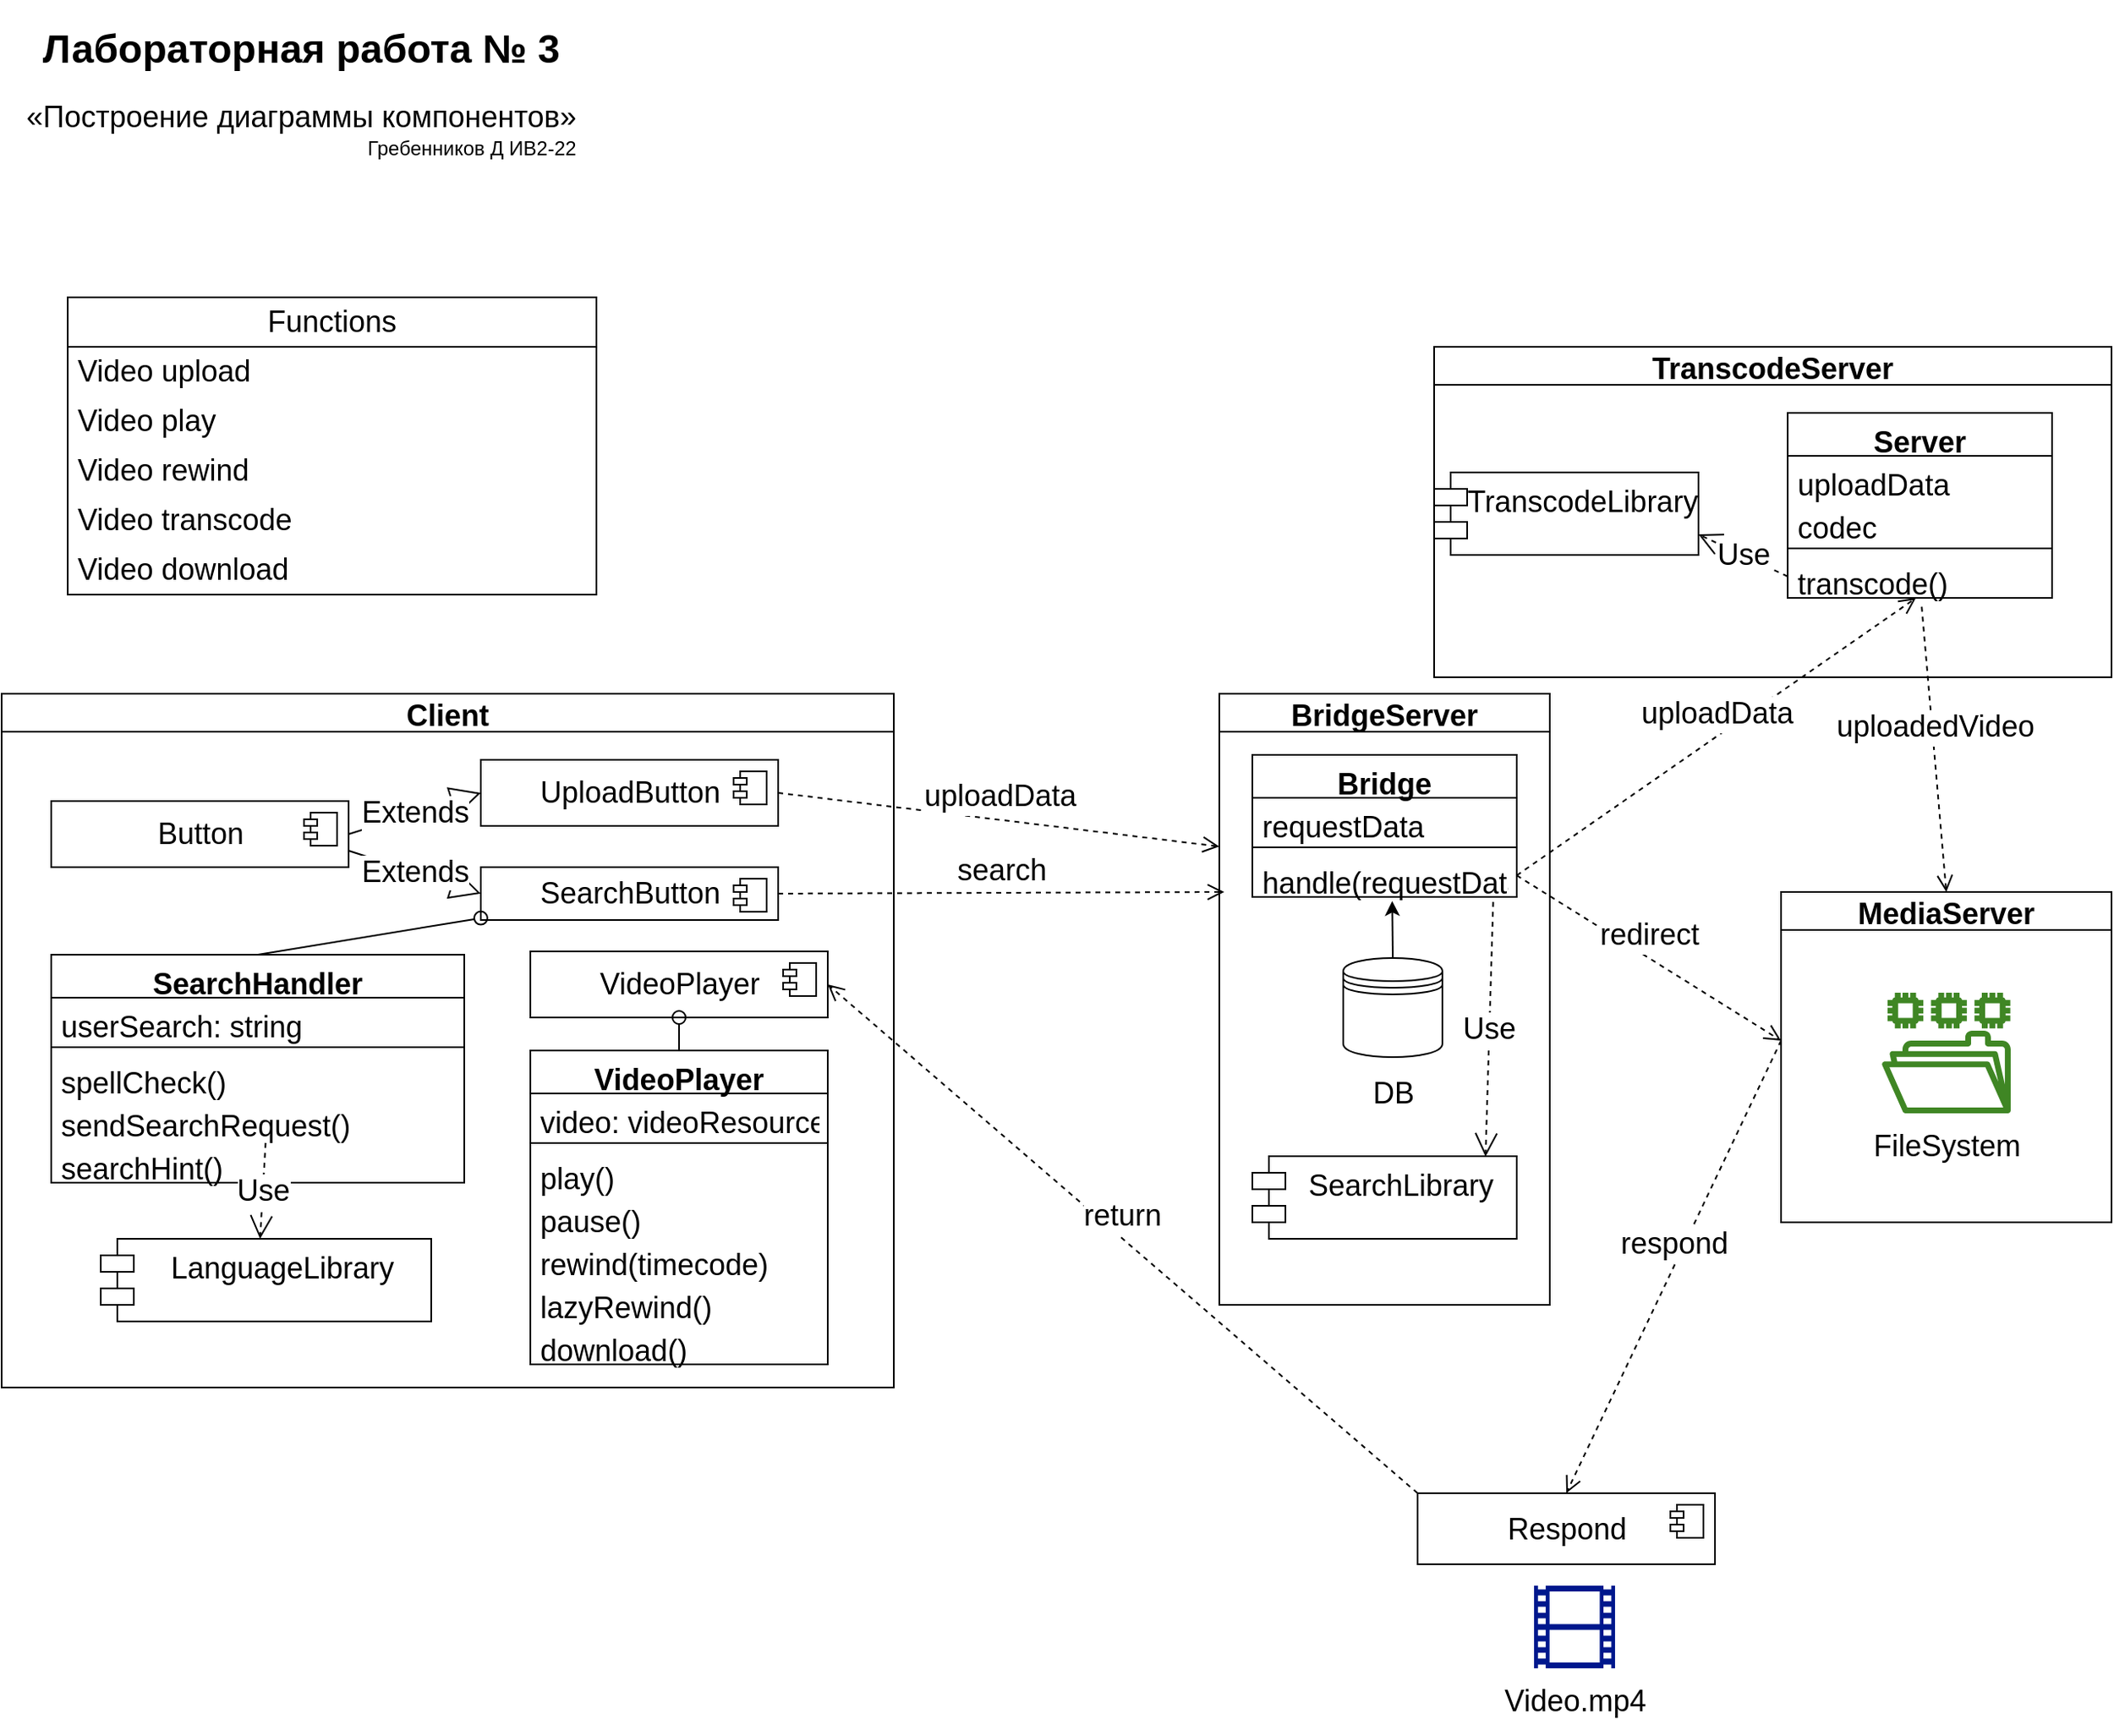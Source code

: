 <mxfile version="20.7.4" type="device"><diagram id="AMP9w-0ARjAoKq4xVmPw" name="Страница 1"><mxGraphModel dx="1387" dy="796" grid="1" gridSize="10" guides="1" tooltips="1" connect="1" arrows="1" fold="1" page="1" pageScale="1" pageWidth="827" pageHeight="1169" math="0" shadow="0"><root><mxCell id="0"/><mxCell id="1" parent="0"/><mxCell id="_URznt8AMzR_YGcpaNOx-1" value="&lt;h1 style=&quot;line-height: 120%;&quot; align=&quot;center&quot;&gt;Лабораторная работа № 3&lt;/h1&gt;&lt;div align=&quot;center&quot;&gt;&lt;font style=&quot;font-size: 18px;&quot;&gt;«Построение диаграммы компонентов»&lt;/font&gt;&lt;/div&gt;&lt;div align=&quot;right&quot;&gt;Гребенников Д ИВ2-22&lt;br&gt;&lt;/div&gt;" style="text;html=1;strokeColor=none;fillColor=none;spacing=5;spacingTop=-20;whiteSpace=wrap;overflow=hidden;rounded=0;" parent="1" vertex="1"><mxGeometry x="10" y="70" width="410" height="100" as="geometry"/></mxCell><mxCell id="_URznt8AMzR_YGcpaNOx-2" value="Functions" style="swimlane;fontStyle=0;childLayout=stackLayout;horizontal=1;startSize=30;horizontalStack=0;resizeParent=1;resizeParentMax=0;resizeLast=0;collapsible=1;marginBottom=0;whiteSpace=wrap;html=1;fontSize=18;" parent="1" vertex="1"><mxGeometry x="40" y="240" width="320" height="180" as="geometry"/></mxCell><mxCell id="_URznt8AMzR_YGcpaNOx-3" value="Video upload" style="text;strokeColor=none;fillColor=none;align=left;verticalAlign=middle;spacingLeft=4;spacingRight=4;overflow=hidden;points=[[0,0.5],[1,0.5]];portConstraint=eastwest;rotatable=0;whiteSpace=wrap;html=1;fontSize=18;" parent="_URznt8AMzR_YGcpaNOx-2" vertex="1"><mxGeometry y="30" width="320" height="30" as="geometry"/></mxCell><mxCell id="_URznt8AMzR_YGcpaNOx-4" value="Video play" style="text;strokeColor=none;fillColor=none;align=left;verticalAlign=middle;spacingLeft=4;spacingRight=4;overflow=hidden;points=[[0,0.5],[1,0.5]];portConstraint=eastwest;rotatable=0;whiteSpace=wrap;html=1;fontSize=18;" parent="_URznt8AMzR_YGcpaNOx-2" vertex="1"><mxGeometry y="60" width="320" height="30" as="geometry"/></mxCell><mxCell id="_URznt8AMzR_YGcpaNOx-5" value="Video rewind" style="text;strokeColor=none;fillColor=none;align=left;verticalAlign=middle;spacingLeft=4;spacingRight=4;overflow=hidden;points=[[0,0.5],[1,0.5]];portConstraint=eastwest;rotatable=0;whiteSpace=wrap;html=1;fontSize=18;" parent="_URznt8AMzR_YGcpaNOx-2" vertex="1"><mxGeometry y="90" width="320" height="30" as="geometry"/></mxCell><mxCell id="_URznt8AMzR_YGcpaNOx-6" value="Video transcode" style="text;strokeColor=none;fillColor=none;align=left;verticalAlign=middle;spacingLeft=4;spacingRight=4;overflow=hidden;points=[[0,0.5],[1,0.5]];portConstraint=eastwest;rotatable=0;whiteSpace=wrap;html=1;fontSize=18;" parent="_URznt8AMzR_YGcpaNOx-2" vertex="1"><mxGeometry y="120" width="320" height="30" as="geometry"/></mxCell><mxCell id="_URznt8AMzR_YGcpaNOx-7" value="Video download" style="text;strokeColor=none;fillColor=none;align=left;verticalAlign=middle;spacingLeft=4;spacingRight=4;overflow=hidden;points=[[0,0.5],[1,0.5]];portConstraint=eastwest;rotatable=0;whiteSpace=wrap;html=1;fontSize=18;" parent="_URznt8AMzR_YGcpaNOx-2" vertex="1"><mxGeometry y="150" width="320" height="30" as="geometry"/></mxCell><mxCell id="_URznt8AMzR_YGcpaNOx-14" value="Client" style="swimlane;fontSize=18;startSize=23;" parent="1" vertex="1"><mxGeometry y="480" width="540" height="420" as="geometry"/></mxCell><mxCell id="_URznt8AMzR_YGcpaNOx-28" value="SearchButton" style="html=1;dropTarget=0;fontSize=18;" parent="_URznt8AMzR_YGcpaNOx-14" vertex="1"><mxGeometry x="290" y="105" width="180" height="32" as="geometry"/></mxCell><mxCell id="_URznt8AMzR_YGcpaNOx-29" value="" style="shape=module;jettyWidth=8;jettyHeight=4;fontSize=18;" parent="_URznt8AMzR_YGcpaNOx-28" vertex="1"><mxGeometry x="1" width="20" height="20" relative="1" as="geometry"><mxPoint x="-27" y="7" as="offset"/></mxGeometry></mxCell><mxCell id="_URznt8AMzR_YGcpaNOx-35" value="SearchHandler" style="swimlane;fontStyle=1;align=center;verticalAlign=top;childLayout=stackLayout;horizontal=1;startSize=26;horizontalStack=0;resizeParent=1;resizeParentMax=0;resizeLast=0;collapsible=1;marginBottom=0;fontSize=18;" parent="_URznt8AMzR_YGcpaNOx-14" vertex="1"><mxGeometry x="30" y="158" width="250" height="138" as="geometry"/></mxCell><mxCell id="_URznt8AMzR_YGcpaNOx-36" value="userSearch: string" style="text;strokeColor=none;fillColor=none;align=left;verticalAlign=top;spacingLeft=4;spacingRight=4;overflow=hidden;rotatable=0;points=[[0,0.5],[1,0.5]];portConstraint=eastwest;fontSize=18;" parent="_URznt8AMzR_YGcpaNOx-35" vertex="1"><mxGeometry y="26" width="250" height="26" as="geometry"/></mxCell><mxCell id="_URznt8AMzR_YGcpaNOx-37" value="" style="line;strokeWidth=1;fillColor=none;align=left;verticalAlign=middle;spacingTop=-1;spacingLeft=3;spacingRight=3;rotatable=0;labelPosition=right;points=[];portConstraint=eastwest;strokeColor=inherit;fontSize=18;" parent="_URznt8AMzR_YGcpaNOx-35" vertex="1"><mxGeometry y="52" width="250" height="8" as="geometry"/></mxCell><mxCell id="_URznt8AMzR_YGcpaNOx-38" value="spellCheck()" style="text;strokeColor=none;fillColor=none;align=left;verticalAlign=top;spacingLeft=4;spacingRight=4;overflow=hidden;rotatable=0;points=[[0,0.5],[1,0.5]];portConstraint=eastwest;fontSize=18;" parent="_URznt8AMzR_YGcpaNOx-35" vertex="1"><mxGeometry y="60" width="250" height="26" as="geometry"/></mxCell><mxCell id="_URznt8AMzR_YGcpaNOx-41" value="sendSearchRequest()" style="text;strokeColor=none;fillColor=none;align=left;verticalAlign=top;spacingLeft=4;spacingRight=4;overflow=hidden;rotatable=0;points=[[0,0.5],[1,0.5]];portConstraint=eastwest;fontSize=18;" parent="_URznt8AMzR_YGcpaNOx-35" vertex="1"><mxGeometry y="86" width="250" height="26" as="geometry"/></mxCell><mxCell id="d-zyENk_eW4cVrzqaUVA-2" value="searchHint()" style="text;strokeColor=none;fillColor=none;align=left;verticalAlign=top;spacingLeft=4;spacingRight=4;overflow=hidden;rotatable=0;points=[[0,0.5],[1,0.5]];portConstraint=eastwest;fontSize=18;" vertex="1" parent="_URznt8AMzR_YGcpaNOx-35"><mxGeometry y="112" width="250" height="26" as="geometry"/></mxCell><mxCell id="_URznt8AMzR_YGcpaNOx-42" value="UploadButton" style="html=1;dropTarget=0;fontSize=18;" parent="_URznt8AMzR_YGcpaNOx-14" vertex="1"><mxGeometry x="290" y="40" width="180" height="40" as="geometry"/></mxCell><mxCell id="_URznt8AMzR_YGcpaNOx-43" value="" style="shape=module;jettyWidth=8;jettyHeight=4;fontSize=18;" parent="_URznt8AMzR_YGcpaNOx-42" vertex="1"><mxGeometry x="1" width="20" height="20" relative="1" as="geometry"><mxPoint x="-27" y="7" as="offset"/></mxGeometry></mxCell><mxCell id="_URznt8AMzR_YGcpaNOx-49" value="Button" style="html=1;dropTarget=0;fontSize=18;" parent="_URznt8AMzR_YGcpaNOx-14" vertex="1"><mxGeometry x="30" y="65" width="180" height="40" as="geometry"/></mxCell><mxCell id="_URznt8AMzR_YGcpaNOx-50" value="" style="shape=module;jettyWidth=8;jettyHeight=4;fontSize=18;" parent="_URznt8AMzR_YGcpaNOx-49" vertex="1"><mxGeometry x="1" width="20" height="20" relative="1" as="geometry"><mxPoint x="-27" y="7" as="offset"/></mxGeometry></mxCell><mxCell id="_URznt8AMzR_YGcpaNOx-51" value="Extends" style="endArrow=block;endSize=16;endFill=0;html=1;rounded=0;fontSize=18;exitX=1;exitY=0.5;exitDx=0;exitDy=0;entryX=0;entryY=0.5;entryDx=0;entryDy=0;" parent="_URznt8AMzR_YGcpaNOx-14" source="_URznt8AMzR_YGcpaNOx-49" target="_URznt8AMzR_YGcpaNOx-42" edge="1"><mxGeometry width="160" relative="1" as="geometry"><mxPoint x="420" y="230" as="sourcePoint"/><mxPoint x="250" y="85" as="targetPoint"/></mxGeometry></mxCell><mxCell id="_URznt8AMzR_YGcpaNOx-52" value="Extends" style="endArrow=block;endSize=16;endFill=0;html=1;rounded=0;fontSize=18;exitX=1;exitY=0.75;exitDx=0;exitDy=0;entryX=0;entryY=0.5;entryDx=0;entryDy=0;" parent="_URznt8AMzR_YGcpaNOx-14" source="_URznt8AMzR_YGcpaNOx-49" target="_URznt8AMzR_YGcpaNOx-28" edge="1"><mxGeometry width="160" relative="1" as="geometry"><mxPoint x="420" y="230" as="sourcePoint"/><mxPoint x="580" y="230" as="targetPoint"/></mxGeometry></mxCell><mxCell id="_URznt8AMzR_YGcpaNOx-45" value="LanguageLibrary" style="shape=module;align=left;spacingLeft=20;align=center;verticalAlign=top;fontSize=18;" parent="_URznt8AMzR_YGcpaNOx-14" vertex="1"><mxGeometry x="60" y="330" width="200" height="50" as="geometry"/></mxCell><mxCell id="_URznt8AMzR_YGcpaNOx-48" value="Use" style="endArrow=open;endSize=12;dashed=1;html=1;rounded=0;fontSize=18;entryX=0.482;entryY=0.001;entryDx=0;entryDy=0;entryPerimeter=0;exitX=0.519;exitY=1.075;exitDx=0;exitDy=0;exitPerimeter=0;" parent="_URznt8AMzR_YGcpaNOx-14" source="_URznt8AMzR_YGcpaNOx-41" target="_URznt8AMzR_YGcpaNOx-45" edge="1"><mxGeometry width="160" relative="1" as="geometry"><mxPoint x="180" y="300" as="sourcePoint"/><mxPoint x="540" y="410" as="targetPoint"/></mxGeometry></mxCell><mxCell id="_URznt8AMzR_YGcpaNOx-103" value="" style="html=1;verticalAlign=bottom;labelBackgroundColor=none;endArrow=oval;endFill=0;endSize=8;rounded=0;fontSize=18;exitX=0.5;exitY=0;exitDx=0;exitDy=0;" parent="_URznt8AMzR_YGcpaNOx-14" source="_URznt8AMzR_YGcpaNOx-35" target="_URznt8AMzR_YGcpaNOx-28" edge="1"><mxGeometry width="160" relative="1" as="geometry"><mxPoint x="640" y="220" as="sourcePoint"/><mxPoint x="390" y="140" as="targetPoint"/></mxGeometry></mxCell><mxCell id="_URznt8AMzR_YGcpaNOx-104" value="search" style="html=1;verticalAlign=bottom;endArrow=open;dashed=1;endSize=8;rounded=0;fontSize=18;exitX=1;exitY=0.5;exitDx=0;exitDy=0;" parent="_URznt8AMzR_YGcpaNOx-14" source="_URznt8AMzR_YGcpaNOx-28" edge="1"><mxGeometry relative="1" as="geometry"><mxPoint x="480" y="117.25" as="sourcePoint"/><mxPoint x="740" y="120" as="targetPoint"/></mxGeometry></mxCell><mxCell id="_URznt8AMzR_YGcpaNOx-39" value="" style="group" parent="_URznt8AMzR_YGcpaNOx-14" vertex="1" connectable="0"><mxGeometry x="897" y="540" width="110" height="90" as="geometry"/></mxCell><mxCell id="_URznt8AMzR_YGcpaNOx-33" value="" style="sketch=0;aspect=fixed;pointerEvents=1;shadow=0;dashed=0;html=1;strokeColor=none;labelPosition=center;verticalLabelPosition=bottom;verticalAlign=top;align=center;fillColor=#00188D;shape=mxgraph.mscae.general.video;fontSize=18;" parent="_URznt8AMzR_YGcpaNOx-39" vertex="1"><mxGeometry x="30.5" width="49" height="50" as="geometry"/></mxCell><mxCell id="_URznt8AMzR_YGcpaNOx-34" value="Video.mp4" style="text;html=1;align=center;verticalAlign=middle;resizable=0;points=[];autosize=1;strokeColor=none;fillColor=none;fontSize=18;" parent="_URznt8AMzR_YGcpaNOx-39" vertex="1"><mxGeometry y="50" width="110" height="40" as="geometry"/></mxCell><mxCell id="_URznt8AMzR_YGcpaNOx-112" value="" style="group" parent="_URznt8AMzR_YGcpaNOx-14" vertex="1" connectable="0"><mxGeometry x="320" y="156" width="180" height="224" as="geometry"/></mxCell><mxCell id="_URznt8AMzR_YGcpaNOx-57" value="VideoPlayer" style="swimlane;fontStyle=1;align=center;verticalAlign=top;childLayout=stackLayout;horizontal=1;startSize=26;horizontalStack=0;resizeParent=1;resizeParentMax=0;resizeLast=0;collapsible=1;marginBottom=0;fontSize=18;" parent="_URznt8AMzR_YGcpaNOx-112" vertex="1"><mxGeometry y="60" width="180" height="190" as="geometry"><mxRectangle x="690" y="330" width="140" height="40" as="alternateBounds"/></mxGeometry></mxCell><mxCell id="_URznt8AMzR_YGcpaNOx-58" value="video: videoResource" style="text;strokeColor=none;fillColor=none;align=left;verticalAlign=top;spacingLeft=4;spacingRight=4;overflow=hidden;rotatable=0;points=[[0,0.5],[1,0.5]];portConstraint=eastwest;fontSize=18;" parent="_URznt8AMzR_YGcpaNOx-57" vertex="1"><mxGeometry y="26" width="180" height="26" as="geometry"/></mxCell><mxCell id="_URznt8AMzR_YGcpaNOx-59" value="" style="line;strokeWidth=1;fillColor=none;align=left;verticalAlign=middle;spacingTop=-1;spacingLeft=3;spacingRight=3;rotatable=0;labelPosition=right;points=[];portConstraint=eastwest;strokeColor=inherit;fontSize=18;" parent="_URznt8AMzR_YGcpaNOx-57" vertex="1"><mxGeometry y="52" width="180" height="8" as="geometry"/></mxCell><mxCell id="_URznt8AMzR_YGcpaNOx-60" value="play()" style="text;strokeColor=none;fillColor=none;align=left;verticalAlign=top;spacingLeft=4;spacingRight=4;overflow=hidden;rotatable=0;points=[[0,0.5],[1,0.5]];portConstraint=eastwest;fontSize=18;" parent="_URznt8AMzR_YGcpaNOx-57" vertex="1"><mxGeometry y="60" width="180" height="26" as="geometry"/></mxCell><mxCell id="_URznt8AMzR_YGcpaNOx-61" value="pause()" style="text;strokeColor=none;fillColor=none;align=left;verticalAlign=top;spacingLeft=4;spacingRight=4;overflow=hidden;rotatable=0;points=[[0,0.5],[1,0.5]];portConstraint=eastwest;fontSize=18;" parent="_URznt8AMzR_YGcpaNOx-57" vertex="1"><mxGeometry y="86" width="180" height="26" as="geometry"/></mxCell><mxCell id="_URznt8AMzR_YGcpaNOx-62" value="rewind(timecode)" style="text;strokeColor=none;fillColor=none;align=left;verticalAlign=top;spacingLeft=4;spacingRight=4;overflow=hidden;rotatable=0;points=[[0,0.5],[1,0.5]];portConstraint=eastwest;fontSize=18;" parent="_URznt8AMzR_YGcpaNOx-57" vertex="1"><mxGeometry y="112" width="180" height="26" as="geometry"/></mxCell><mxCell id="_URznt8AMzR_YGcpaNOx-63" value="lazyRewind()" style="text;strokeColor=none;fillColor=none;align=left;verticalAlign=top;spacingLeft=4;spacingRight=4;overflow=hidden;rotatable=0;points=[[0,0.5],[1,0.5]];portConstraint=eastwest;fontSize=18;" parent="_URznt8AMzR_YGcpaNOx-57" vertex="1"><mxGeometry y="138" width="180" height="26" as="geometry"/></mxCell><mxCell id="d-zyENk_eW4cVrzqaUVA-1" value="download()" style="text;strokeColor=none;fillColor=none;align=left;verticalAlign=top;spacingLeft=4;spacingRight=4;overflow=hidden;rotatable=0;points=[[0,0.5],[1,0.5]];portConstraint=eastwest;fontSize=18;" vertex="1" parent="_URznt8AMzR_YGcpaNOx-57"><mxGeometry y="164" width="180" height="26" as="geometry"/></mxCell><mxCell id="_URznt8AMzR_YGcpaNOx-64" value="VideoPlayer" style="html=1;dropTarget=0;fontSize=18;" parent="_URznt8AMzR_YGcpaNOx-112" vertex="1"><mxGeometry width="180" height="40" as="geometry"/></mxCell><mxCell id="_URznt8AMzR_YGcpaNOx-65" value="" style="shape=module;jettyWidth=8;jettyHeight=4;fontSize=18;" parent="_URznt8AMzR_YGcpaNOx-64" vertex="1"><mxGeometry x="1" width="20" height="20" relative="1" as="geometry"><mxPoint x="-27" y="7" as="offset"/></mxGeometry></mxCell><mxCell id="_URznt8AMzR_YGcpaNOx-107" value="" style="html=1;verticalAlign=bottom;labelBackgroundColor=none;endArrow=oval;endFill=0;endSize=8;rounded=0;fontSize=18;exitX=0.5;exitY=0;exitDx=0;exitDy=0;entryX=0.5;entryY=1;entryDx=0;entryDy=0;" parent="_URznt8AMzR_YGcpaNOx-112" source="_URznt8AMzR_YGcpaNOx-57" target="_URznt8AMzR_YGcpaNOx-64" edge="1"><mxGeometry width="160" relative="1" as="geometry"><mxPoint x="405" y="678.0" as="sourcePoint"/><mxPoint x="393.582" y="627" as="targetPoint"/></mxGeometry></mxCell><mxCell id="_URznt8AMzR_YGcpaNOx-16" value="TranscodeServer" style="swimlane;fontSize=18;startSize=23;" parent="1" vertex="1"><mxGeometry x="867" y="270" width="410" height="200" as="geometry"/></mxCell><mxCell id="_URznt8AMzR_YGcpaNOx-93" value="Server" style="swimlane;fontStyle=1;align=center;verticalAlign=top;childLayout=stackLayout;horizontal=1;startSize=26;horizontalStack=0;resizeParent=1;resizeParentMax=0;resizeLast=0;collapsible=1;marginBottom=0;fontSize=18;" parent="_URznt8AMzR_YGcpaNOx-16" vertex="1"><mxGeometry x="214" y="40" width="160" height="112" as="geometry"/></mxCell><mxCell id="_URznt8AMzR_YGcpaNOx-94" value="uploadData" style="text;strokeColor=none;fillColor=none;align=left;verticalAlign=top;spacingLeft=4;spacingRight=4;overflow=hidden;rotatable=0;points=[[0,0.5],[1,0.5]];portConstraint=eastwest;fontSize=18;" parent="_URznt8AMzR_YGcpaNOx-93" vertex="1"><mxGeometry y="26" width="160" height="26" as="geometry"/></mxCell><mxCell id="d-zyENk_eW4cVrzqaUVA-5" value="codec" style="text;strokeColor=none;fillColor=none;align=left;verticalAlign=top;spacingLeft=4;spacingRight=4;overflow=hidden;rotatable=0;points=[[0,0.5],[1,0.5]];portConstraint=eastwest;fontSize=18;" vertex="1" parent="_URznt8AMzR_YGcpaNOx-93"><mxGeometry y="52" width="160" height="26" as="geometry"/></mxCell><mxCell id="_URznt8AMzR_YGcpaNOx-95" value="" style="line;strokeWidth=1;fillColor=none;align=left;verticalAlign=middle;spacingTop=-1;spacingLeft=3;spacingRight=3;rotatable=0;labelPosition=right;points=[];portConstraint=eastwest;strokeColor=inherit;fontSize=18;" parent="_URznt8AMzR_YGcpaNOx-93" vertex="1"><mxGeometry y="78" width="160" height="8" as="geometry"/></mxCell><mxCell id="_URznt8AMzR_YGcpaNOx-96" value="transcode()" style="text;strokeColor=none;fillColor=none;align=left;verticalAlign=top;spacingLeft=4;spacingRight=4;overflow=hidden;rotatable=0;points=[[0,0.5],[1,0.5]];portConstraint=eastwest;fontSize=18;" parent="_URznt8AMzR_YGcpaNOx-93" vertex="1"><mxGeometry y="86" width="160" height="26" as="geometry"/></mxCell><mxCell id="_URznt8AMzR_YGcpaNOx-116" value="TranscodeLibrary" style="shape=module;align=left;spacingLeft=20;align=center;verticalAlign=top;fontSize=18;" parent="_URznt8AMzR_YGcpaNOx-16" vertex="1"><mxGeometry y="76" width="160" height="50" as="geometry"/></mxCell><mxCell id="_URznt8AMzR_YGcpaNOx-117" value="Use" style="endArrow=open;endSize=12;dashed=1;html=1;rounded=0;fontSize=18;exitX=0;exitY=0.5;exitDx=0;exitDy=0;entryX=1;entryY=0.75;entryDx=0;entryDy=0;" parent="_URznt8AMzR_YGcpaNOx-16" source="_URznt8AMzR_YGcpaNOx-96" target="_URznt8AMzR_YGcpaNOx-116" edge="1"><mxGeometry width="160" relative="1" as="geometry"><mxPoint x="194.64" y="99.998" as="sourcePoint"/><mxPoint x="160" y="150" as="targetPoint"/></mxGeometry></mxCell><mxCell id="_URznt8AMzR_YGcpaNOx-66" value="BridgeServer" style="swimlane;fontSize=18;startSize=23;" parent="1" vertex="1"><mxGeometry x="737" y="480" width="200" height="370" as="geometry"/></mxCell><mxCell id="_URznt8AMzR_YGcpaNOx-72" value="Bridge" style="swimlane;fontStyle=1;align=center;verticalAlign=top;childLayout=stackLayout;horizontal=1;startSize=26;horizontalStack=0;resizeParent=1;resizeParentMax=0;resizeLast=0;collapsible=1;marginBottom=0;fontSize=18;" parent="_URznt8AMzR_YGcpaNOx-66" vertex="1"><mxGeometry x="20" y="37" width="160" height="86" as="geometry"/></mxCell><mxCell id="_URznt8AMzR_YGcpaNOx-79" value="requestData" style="text;strokeColor=none;fillColor=none;align=left;verticalAlign=top;spacingLeft=4;spacingRight=4;overflow=hidden;rotatable=0;points=[[0,0.5],[1,0.5]];portConstraint=eastwest;fontSize=18;" parent="_URznt8AMzR_YGcpaNOx-72" vertex="1"><mxGeometry y="26" width="160" height="26" as="geometry"/></mxCell><mxCell id="_URznt8AMzR_YGcpaNOx-74" value="" style="line;strokeWidth=1;fillColor=none;align=left;verticalAlign=middle;spacingTop=-1;spacingLeft=3;spacingRight=3;rotatable=0;labelPosition=right;points=[];portConstraint=eastwest;strokeColor=inherit;fontSize=18;" parent="_URznt8AMzR_YGcpaNOx-72" vertex="1"><mxGeometry y="52" width="160" height="8" as="geometry"/></mxCell><mxCell id="_URznt8AMzR_YGcpaNOx-75" value="handle(requestData)" style="text;strokeColor=none;fillColor=none;align=left;verticalAlign=top;spacingLeft=4;spacingRight=4;overflow=hidden;rotatable=0;points=[[0,0.5],[1,0.5]];portConstraint=eastwest;fontSize=18;" parent="_URznt8AMzR_YGcpaNOx-72" vertex="1"><mxGeometry y="60" width="160" height="26" as="geometry"/></mxCell><mxCell id="_URznt8AMzR_YGcpaNOx-87" value="" style="endArrow=classic;html=1;rounded=0;fontSize=18;exitX=0.5;exitY=0;exitDx=0;exitDy=0;entryX=0.529;entryY=1.095;entryDx=0;entryDy=0;entryPerimeter=0;" parent="_URznt8AMzR_YGcpaNOx-66" source="_URznt8AMzR_YGcpaNOx-84" target="_URznt8AMzR_YGcpaNOx-75" edge="1"><mxGeometry width="50" height="50" relative="1" as="geometry"><mxPoint x="-30" y="250" as="sourcePoint"/><mxPoint x="20" y="200" as="targetPoint"/></mxGeometry></mxCell><mxCell id="_URznt8AMzR_YGcpaNOx-86" value="" style="group" parent="_URznt8AMzR_YGcpaNOx-66" vertex="1" connectable="0"><mxGeometry x="50" y="160" width="110" height="102" as="geometry"/></mxCell><mxCell id="_URznt8AMzR_YGcpaNOx-84" value="" style="shape=datastore;whiteSpace=wrap;html=1;fontSize=18;" parent="_URznt8AMzR_YGcpaNOx-86" vertex="1"><mxGeometry x="25" width="60" height="60" as="geometry"/></mxCell><mxCell id="_URznt8AMzR_YGcpaNOx-85" value="DB" style="text;html=1;align=center;verticalAlign=middle;resizable=0;points=[];autosize=1;strokeColor=none;fillColor=none;fontSize=18;" parent="_URznt8AMzR_YGcpaNOx-86" vertex="1"><mxGeometry x="30" y="62" width="50" height="40" as="geometry"/></mxCell><mxCell id="_URznt8AMzR_YGcpaNOx-30" value="SearchLibrary" style="shape=module;align=left;spacingLeft=20;align=center;verticalAlign=top;fontSize=18;" parent="_URznt8AMzR_YGcpaNOx-66" vertex="1"><mxGeometry x="20" y="280" width="160" height="50" as="geometry"/></mxCell><mxCell id="_URznt8AMzR_YGcpaNOx-108" value="Use" style="endArrow=open;endSize=12;dashed=1;html=1;rounded=0;fontSize=18;entryX=0.882;entryY=0.004;entryDx=0;entryDy=0;exitX=0.911;exitY=1.118;exitDx=0;exitDy=0;exitPerimeter=0;entryPerimeter=0;" parent="_URznt8AMzR_YGcpaNOx-66" source="_URznt8AMzR_YGcpaNOx-75" target="_URznt8AMzR_YGcpaNOx-30" edge="1"><mxGeometry width="160" relative="1" as="geometry"><mxPoint x="170" y="230" as="sourcePoint"/><mxPoint x="30" y="250" as="targetPoint"/></mxGeometry></mxCell><mxCell id="_URznt8AMzR_YGcpaNOx-88" value="MediaServer" style="swimlane;fontSize=18;startSize=23;" parent="1" vertex="1"><mxGeometry x="1077" y="600" width="200" height="200" as="geometry"/></mxCell><mxCell id="_URznt8AMzR_YGcpaNOx-114" value="" style="group" parent="_URznt8AMzR_YGcpaNOx-88" vertex="1" connectable="0"><mxGeometry x="45" y="61" width="110" height="113" as="geometry"/></mxCell><mxCell id="_URznt8AMzR_YGcpaNOx-98" value="" style="sketch=0;outlineConnect=0;fontColor=#232F3E;gradientColor=none;fillColor=#3F8624;strokeColor=none;dashed=0;verticalLabelPosition=bottom;verticalAlign=top;align=center;html=1;fontSize=12;fontStyle=0;aspect=fixed;pointerEvents=1;shape=mxgraph.aws4.file_system;" parent="_URznt8AMzR_YGcpaNOx-114" vertex="1"><mxGeometry x="16" width="78" height="73" as="geometry"/></mxCell><mxCell id="_URznt8AMzR_YGcpaNOx-99" value="FileSystem" style="text;html=1;align=center;verticalAlign=middle;resizable=0;points=[];autosize=1;strokeColor=none;fillColor=none;fontSize=18;" parent="_URznt8AMzR_YGcpaNOx-114" vertex="1"><mxGeometry y="73" width="110" height="40" as="geometry"/></mxCell><mxCell id="_URznt8AMzR_YGcpaNOx-91" value="uploadData" style="html=1;verticalAlign=bottom;endArrow=open;dashed=1;endSize=8;rounded=0;fontSize=18;exitX=1;exitY=0.5;exitDx=0;exitDy=0;entryX=0;entryY=0.25;entryDx=0;entryDy=0;" parent="1" source="_URznt8AMzR_YGcpaNOx-42" target="_URznt8AMzR_YGcpaNOx-66" edge="1"><mxGeometry relative="1" as="geometry"><mxPoint x="880" y="660" as="sourcePoint"/><mxPoint x="810" y="520" as="targetPoint"/></mxGeometry></mxCell><mxCell id="_URznt8AMzR_YGcpaNOx-92" value="uploadData" style="html=1;verticalAlign=bottom;endArrow=open;dashed=1;endSize=8;rounded=0;fontSize=18;exitX=1;exitY=0.5;exitDx=0;exitDy=0;entryX=0.485;entryY=1.002;entryDx=0;entryDy=0;entryPerimeter=0;" parent="1" source="_URznt8AMzR_YGcpaNOx-75" target="_URznt8AMzR_YGcpaNOx-96" edge="1"><mxGeometry relative="1" as="geometry"><mxPoint x="337" y="370" as="sourcePoint"/><mxPoint x="777" y="407.5" as="targetPoint"/></mxGeometry></mxCell><mxCell id="_URznt8AMzR_YGcpaNOx-97" value="uploadedVideo" style="html=1;verticalAlign=bottom;endArrow=open;dashed=1;endSize=8;rounded=0;fontSize=18;exitX=0.507;exitY=1.206;exitDx=0;exitDy=0;entryX=0.5;entryY=0;entryDx=0;entryDy=0;exitPerimeter=0;" parent="1" source="_URznt8AMzR_YGcpaNOx-96" target="_URznt8AMzR_YGcpaNOx-88" edge="1"><mxGeometry relative="1" as="geometry"><mxPoint x="947" y="533.95" as="sourcePoint"/><mxPoint x="1184.6" y="450.002" as="targetPoint"/></mxGeometry></mxCell><mxCell id="_URznt8AMzR_YGcpaNOx-105" value="Respond" style="html=1;dropTarget=0;fontSize=18;" parent="1" vertex="1"><mxGeometry x="857" y="964" width="180" height="43" as="geometry"/></mxCell><mxCell id="_URznt8AMzR_YGcpaNOx-106" value="" style="shape=module;jettyWidth=8;jettyHeight=4;fontSize=18;" parent="_URznt8AMzR_YGcpaNOx-105" vertex="1"><mxGeometry x="1" width="20" height="20" relative="1" as="geometry"><mxPoint x="-27" y="7" as="offset"/></mxGeometry></mxCell><mxCell id="_URznt8AMzR_YGcpaNOx-111" value="return" style="html=1;verticalAlign=bottom;endArrow=open;dashed=1;endSize=8;rounded=0;fontSize=18;exitX=0;exitY=0;exitDx=0;exitDy=0;entryX=1;entryY=0.5;entryDx=0;entryDy=0;" parent="1" source="_URznt8AMzR_YGcpaNOx-105" target="_URznt8AMzR_YGcpaNOx-64" edge="1"><mxGeometry relative="1" as="geometry"><mxPoint x="1040" y="920" as="sourcePoint"/><mxPoint x="960" y="920" as="targetPoint"/></mxGeometry></mxCell><mxCell id="_URznt8AMzR_YGcpaNOx-113" value="respond" style="html=1;verticalAlign=bottom;endArrow=open;dashed=1;endSize=8;rounded=0;fontSize=18;entryX=0.5;entryY=0;entryDx=0;entryDy=0;" parent="1" target="_URznt8AMzR_YGcpaNOx-105" edge="1"><mxGeometry relative="1" as="geometry"><mxPoint x="1077" y="690" as="sourcePoint"/><mxPoint x="937" y="690" as="targetPoint"/></mxGeometry></mxCell><mxCell id="_URznt8AMzR_YGcpaNOx-115" value="redirect" style="html=1;verticalAlign=bottom;endArrow=open;dashed=1;endSize=8;rounded=0;fontSize=18;exitX=1;exitY=0.5;exitDx=0;exitDy=0;" parent="1" source="_URznt8AMzR_YGcpaNOx-75" edge="1"><mxGeometry relative="1" as="geometry"><mxPoint x="947" y="585" as="sourcePoint"/><mxPoint x="1077" y="690" as="targetPoint"/></mxGeometry></mxCell></root></mxGraphModel></diagram></mxfile>